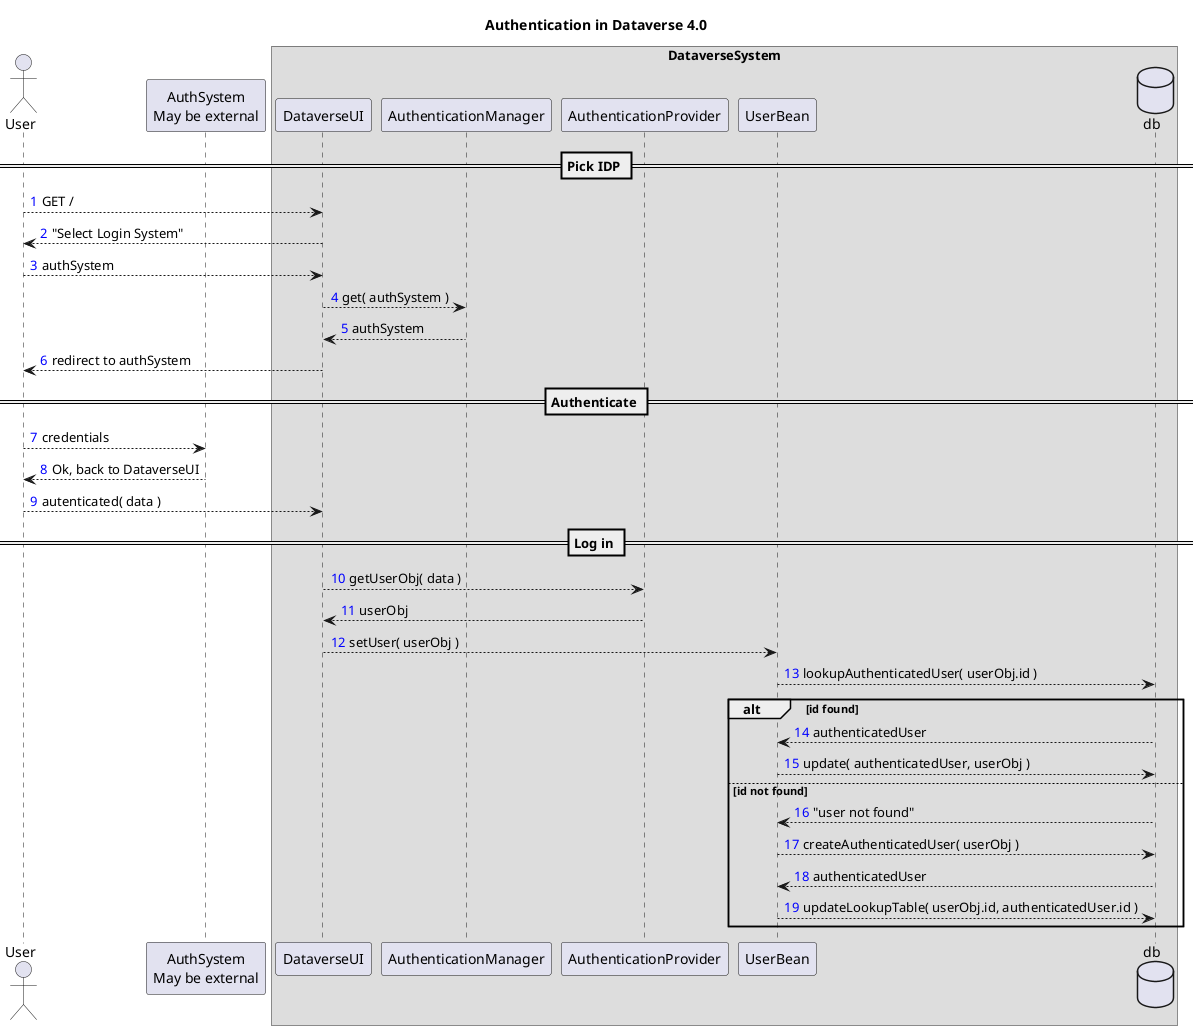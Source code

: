 @startuml

title Authentication in Dataverse 4.0
autonumber "<font color=blue>"

actor User
participant AuthSystem as "AuthSystem\nMay be external"
box "DataverseSystem" #DDD
  participant DataverseUI
  participant AuthenticationManager
  participant AuthenticationProvider
  participant UserBean
  database db
end box

== Pick IDP ==
User --> DataverseUI : GET /
User <-- DataverseUI : "Select Login System"
User --> DataverseUI : authSystem
DataverseUI --> AuthenticationManager: get( authSystem )
DataverseUI <-- AuthenticationManager: authSystem
User <-- DataverseUI: redirect to authSystem

== Authenticate ==

User --> AuthSystem : credentials
User <-- AuthSystem : Ok, back to DataverseUI
User --> DataverseUI : autenticated( data )

== Log in == 

DataverseUI --> AuthenticationProvider: getUserObj( data )
DataverseUI <-- AuthenticationProvider: userObj
DataverseUI --> UserBean : setUser( userObj )
UserBean --> db : lookupAuthenticatedUser( userObj.id )

alt id found
  UserBean <-- db : authenticatedUser
  UserBean --> db : update( authenticatedUser, userObj )

else id not found
  UserBean <-- db : "user not found"
  UserBean --> db : createAuthenticatedUser( userObj )
  UserBean <-- db : authenticatedUser
  UserBean --> db : updateLookupTable( userObj.id, authenticatedUser.id )
end

@enduml